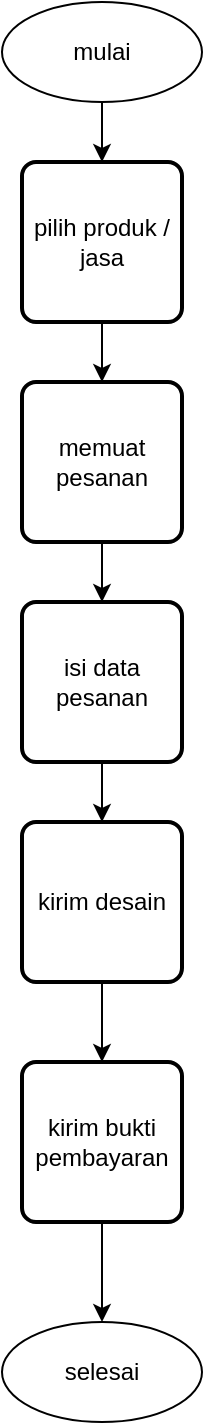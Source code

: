 <mxfile version="21.0.6" type="github">
  <diagram id="C5RBs43oDa-KdzZeNtuy" name="Page-1">
    <mxGraphModel dx="880" dy="444" grid="1" gridSize="10" guides="1" tooltips="1" connect="1" arrows="1" fold="1" page="1" pageScale="1" pageWidth="827" pageHeight="1169" math="0" shadow="0">
      <root>
        <mxCell id="WIyWlLk6GJQsqaUBKTNV-0" />
        <mxCell id="WIyWlLk6GJQsqaUBKTNV-1" parent="WIyWlLk6GJQsqaUBKTNV-0" />
        <mxCell id="J86i0F-Cg0tUS2zLfKOL-7" style="edgeStyle=orthogonalEdgeStyle;rounded=0;orthogonalLoop=1;jettySize=auto;html=1;exitX=0.5;exitY=1;exitDx=0;exitDy=0;entryX=0.5;entryY=0;entryDx=0;entryDy=0;" edge="1" parent="WIyWlLk6GJQsqaUBKTNV-1" source="J86i0F-Cg0tUS2zLfKOL-0" target="J86i0F-Cg0tUS2zLfKOL-1">
          <mxGeometry relative="1" as="geometry" />
        </mxCell>
        <mxCell id="J86i0F-Cg0tUS2zLfKOL-0" value="mulai" style="ellipse;whiteSpace=wrap;html=1;" vertex="1" parent="WIyWlLk6GJQsqaUBKTNV-1">
          <mxGeometry x="390" y="30" width="100" height="50" as="geometry" />
        </mxCell>
        <mxCell id="J86i0F-Cg0tUS2zLfKOL-8" style="edgeStyle=orthogonalEdgeStyle;rounded=0;orthogonalLoop=1;jettySize=auto;html=1;exitX=0.5;exitY=1;exitDx=0;exitDy=0;entryX=0.5;entryY=0;entryDx=0;entryDy=0;" edge="1" parent="WIyWlLk6GJQsqaUBKTNV-1" source="J86i0F-Cg0tUS2zLfKOL-1" target="J86i0F-Cg0tUS2zLfKOL-2">
          <mxGeometry relative="1" as="geometry" />
        </mxCell>
        <mxCell id="J86i0F-Cg0tUS2zLfKOL-1" value="pilih produk / jasa" style="rounded=1;whiteSpace=wrap;html=1;absoluteArcSize=1;arcSize=14;strokeWidth=2;" vertex="1" parent="WIyWlLk6GJQsqaUBKTNV-1">
          <mxGeometry x="400" y="110" width="80" height="80" as="geometry" />
        </mxCell>
        <mxCell id="J86i0F-Cg0tUS2zLfKOL-9" style="edgeStyle=orthogonalEdgeStyle;rounded=0;orthogonalLoop=1;jettySize=auto;html=1;exitX=0.5;exitY=1;exitDx=0;exitDy=0;entryX=0.5;entryY=0;entryDx=0;entryDy=0;" edge="1" parent="WIyWlLk6GJQsqaUBKTNV-1" source="J86i0F-Cg0tUS2zLfKOL-2" target="J86i0F-Cg0tUS2zLfKOL-4">
          <mxGeometry relative="1" as="geometry" />
        </mxCell>
        <mxCell id="J86i0F-Cg0tUS2zLfKOL-2" value="memuat pesanan" style="rounded=1;whiteSpace=wrap;html=1;absoluteArcSize=1;arcSize=14;strokeWidth=2;" vertex="1" parent="WIyWlLk6GJQsqaUBKTNV-1">
          <mxGeometry x="400" y="220" width="80" height="80" as="geometry" />
        </mxCell>
        <mxCell id="J86i0F-Cg0tUS2zLfKOL-11" style="edgeStyle=orthogonalEdgeStyle;rounded=0;orthogonalLoop=1;jettySize=auto;html=1;exitX=0.5;exitY=1;exitDx=0;exitDy=0;entryX=0.5;entryY=0;entryDx=0;entryDy=0;" edge="1" parent="WIyWlLk6GJQsqaUBKTNV-1" source="J86i0F-Cg0tUS2zLfKOL-3" target="J86i0F-Cg0tUS2zLfKOL-6">
          <mxGeometry relative="1" as="geometry" />
        </mxCell>
        <mxCell id="J86i0F-Cg0tUS2zLfKOL-3" value="kirim desain" style="rounded=1;whiteSpace=wrap;html=1;absoluteArcSize=1;arcSize=14;strokeWidth=2;" vertex="1" parent="WIyWlLk6GJQsqaUBKTNV-1">
          <mxGeometry x="400" y="440" width="80" height="80" as="geometry" />
        </mxCell>
        <mxCell id="J86i0F-Cg0tUS2zLfKOL-10" style="edgeStyle=orthogonalEdgeStyle;rounded=0;orthogonalLoop=1;jettySize=auto;html=1;exitX=0.5;exitY=1;exitDx=0;exitDy=0;entryX=0.5;entryY=0;entryDx=0;entryDy=0;" edge="1" parent="WIyWlLk6GJQsqaUBKTNV-1" source="J86i0F-Cg0tUS2zLfKOL-4" target="J86i0F-Cg0tUS2zLfKOL-3">
          <mxGeometry relative="1" as="geometry" />
        </mxCell>
        <mxCell id="J86i0F-Cg0tUS2zLfKOL-4" value="isi data pesanan" style="rounded=1;whiteSpace=wrap;html=1;absoluteArcSize=1;arcSize=14;strokeWidth=2;" vertex="1" parent="WIyWlLk6GJQsqaUBKTNV-1">
          <mxGeometry x="400" y="330" width="80" height="80" as="geometry" />
        </mxCell>
        <mxCell id="J86i0F-Cg0tUS2zLfKOL-13" style="edgeStyle=orthogonalEdgeStyle;rounded=0;orthogonalLoop=1;jettySize=auto;html=1;exitX=0.5;exitY=1;exitDx=0;exitDy=0;entryX=0.5;entryY=0;entryDx=0;entryDy=0;" edge="1" parent="WIyWlLk6GJQsqaUBKTNV-1" source="J86i0F-Cg0tUS2zLfKOL-6" target="J86i0F-Cg0tUS2zLfKOL-12">
          <mxGeometry relative="1" as="geometry" />
        </mxCell>
        <mxCell id="J86i0F-Cg0tUS2zLfKOL-6" value="kirim bukti pembayaran" style="rounded=1;whiteSpace=wrap;html=1;absoluteArcSize=1;arcSize=14;strokeWidth=2;" vertex="1" parent="WIyWlLk6GJQsqaUBKTNV-1">
          <mxGeometry x="400" y="560" width="80" height="80" as="geometry" />
        </mxCell>
        <mxCell id="J86i0F-Cg0tUS2zLfKOL-12" value="selesai" style="ellipse;whiteSpace=wrap;html=1;" vertex="1" parent="WIyWlLk6GJQsqaUBKTNV-1">
          <mxGeometry x="390" y="690" width="100" height="50" as="geometry" />
        </mxCell>
      </root>
    </mxGraphModel>
  </diagram>
</mxfile>
